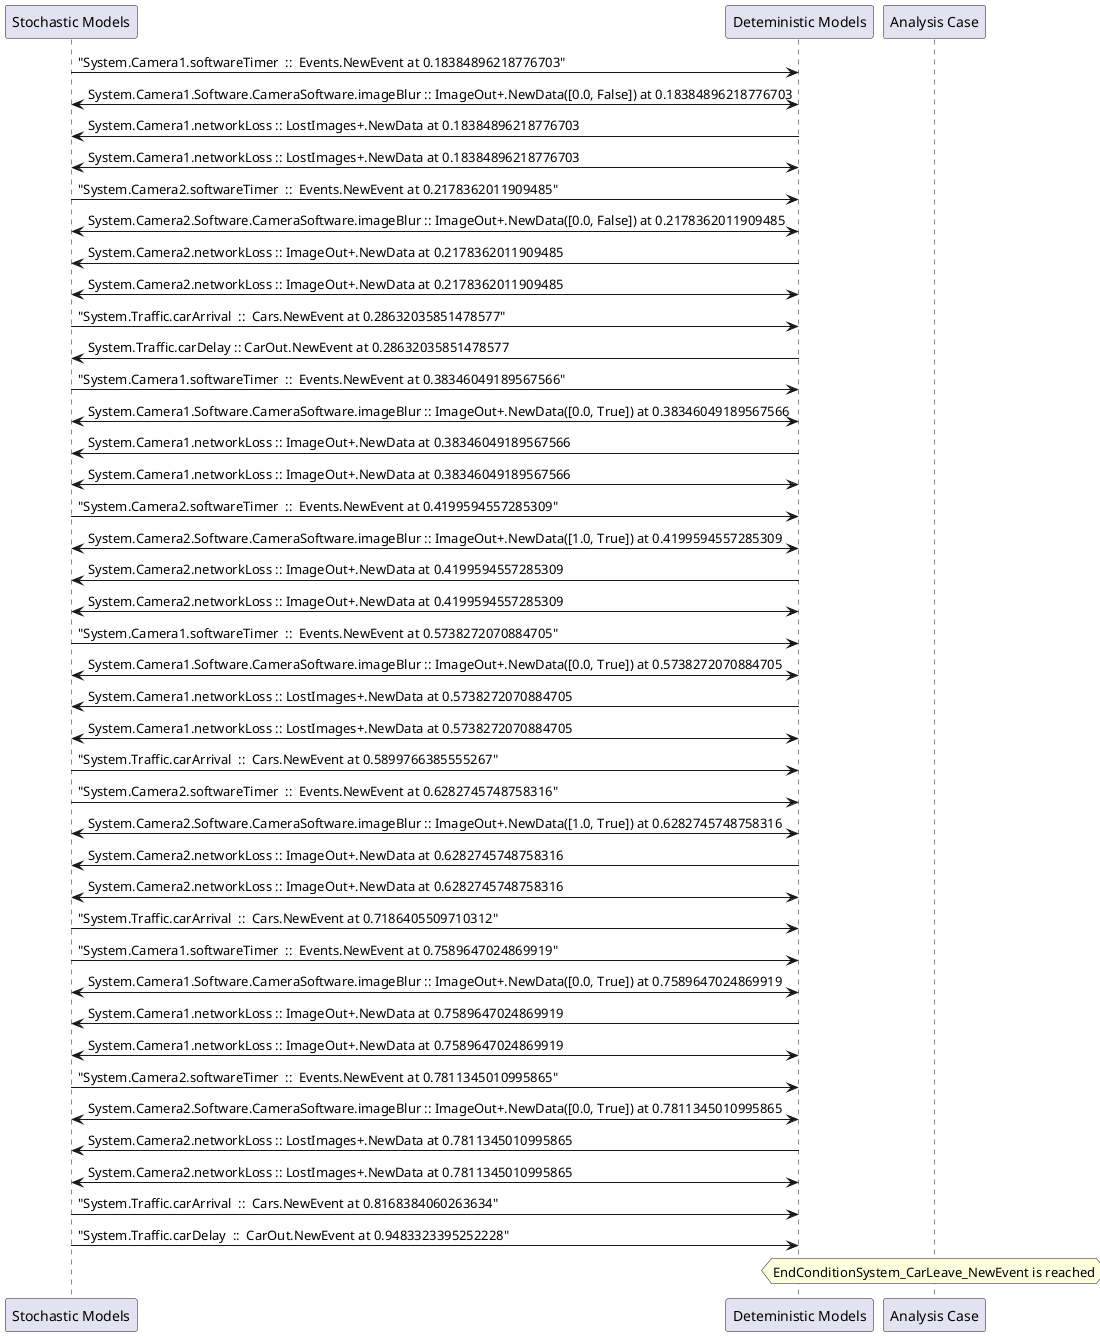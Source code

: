 
	@startuml
	participant "Stochastic Models" as stochmodel
	participant "Deteministic Models" as detmodel
	participant "Analysis Case" as analysis
	{21879_stop} stochmodel -> detmodel : "System.Camera1.softwareTimer  ::  Events.NewEvent at 0.18384896218776703"
detmodel <-> stochmodel : System.Camera1.Software.CameraSoftware.imageBlur :: ImageOut+.NewData([0.0, False]) at 0.18384896218776703
detmodel -> stochmodel : System.Camera1.networkLoss :: LostImages+.NewData at 0.18384896218776703
detmodel <-> stochmodel : System.Camera1.networkLoss :: LostImages+.NewData at 0.18384896218776703
{21895_stop} stochmodel -> detmodel : "System.Camera2.softwareTimer  ::  Events.NewEvent at 0.2178362011909485"
detmodel <-> stochmodel : System.Camera2.Software.CameraSoftware.imageBlur :: ImageOut+.NewData([0.0, False]) at 0.2178362011909485
detmodel -> stochmodel : System.Camera2.networkLoss :: ImageOut+.NewData at 0.2178362011909485
detmodel <-> stochmodel : System.Camera2.networkLoss :: ImageOut+.NewData at 0.2178362011909485
{21911_stop} stochmodel -> detmodel : "System.Traffic.carArrival  ::  Cars.NewEvent at 0.28632035851478577"
{21923_start} detmodel -> stochmodel : System.Traffic.carDelay :: CarOut.NewEvent at 0.28632035851478577
{21880_stop} stochmodel -> detmodel : "System.Camera1.softwareTimer  ::  Events.NewEvent at 0.38346049189567566"
detmodel <-> stochmodel : System.Camera1.Software.CameraSoftware.imageBlur :: ImageOut+.NewData([0.0, True]) at 0.38346049189567566
detmodel -> stochmodel : System.Camera1.networkLoss :: ImageOut+.NewData at 0.38346049189567566
detmodel <-> stochmodel : System.Camera1.networkLoss :: ImageOut+.NewData at 0.38346049189567566
{21896_stop} stochmodel -> detmodel : "System.Camera2.softwareTimer  ::  Events.NewEvent at 0.4199594557285309"
detmodel <-> stochmodel : System.Camera2.Software.CameraSoftware.imageBlur :: ImageOut+.NewData([1.0, True]) at 0.4199594557285309
detmodel -> stochmodel : System.Camera2.networkLoss :: ImageOut+.NewData at 0.4199594557285309
detmodel <-> stochmodel : System.Camera2.networkLoss :: ImageOut+.NewData at 0.4199594557285309
{21881_stop} stochmodel -> detmodel : "System.Camera1.softwareTimer  ::  Events.NewEvent at 0.5738272070884705"
detmodel <-> stochmodel : System.Camera1.Software.CameraSoftware.imageBlur :: ImageOut+.NewData([0.0, True]) at 0.5738272070884705
detmodel -> stochmodel : System.Camera1.networkLoss :: LostImages+.NewData at 0.5738272070884705
detmodel <-> stochmodel : System.Camera1.networkLoss :: LostImages+.NewData at 0.5738272070884705
{21912_stop} stochmodel -> detmodel : "System.Traffic.carArrival  ::  Cars.NewEvent at 0.5899766385555267"
{21897_stop} stochmodel -> detmodel : "System.Camera2.softwareTimer  ::  Events.NewEvent at 0.6282745748758316"
detmodel <-> stochmodel : System.Camera2.Software.CameraSoftware.imageBlur :: ImageOut+.NewData([1.0, True]) at 0.6282745748758316
detmodel -> stochmodel : System.Camera2.networkLoss :: ImageOut+.NewData at 0.6282745748758316
detmodel <-> stochmodel : System.Camera2.networkLoss :: ImageOut+.NewData at 0.6282745748758316
{21913_stop} stochmodel -> detmodel : "System.Traffic.carArrival  ::  Cars.NewEvent at 0.7186405509710312"
{21882_stop} stochmodel -> detmodel : "System.Camera1.softwareTimer  ::  Events.NewEvent at 0.7589647024869919"
detmodel <-> stochmodel : System.Camera1.Software.CameraSoftware.imageBlur :: ImageOut+.NewData([0.0, True]) at 0.7589647024869919
detmodel -> stochmodel : System.Camera1.networkLoss :: ImageOut+.NewData at 0.7589647024869919
detmodel <-> stochmodel : System.Camera1.networkLoss :: ImageOut+.NewData at 0.7589647024869919
{21898_stop} stochmodel -> detmodel : "System.Camera2.softwareTimer  ::  Events.NewEvent at 0.7811345010995865"
detmodel <-> stochmodel : System.Camera2.Software.CameraSoftware.imageBlur :: ImageOut+.NewData([0.0, True]) at 0.7811345010995865
detmodel -> stochmodel : System.Camera2.networkLoss :: LostImages+.NewData at 0.7811345010995865
detmodel <-> stochmodel : System.Camera2.networkLoss :: LostImages+.NewData at 0.7811345010995865
{21914_stop} stochmodel -> detmodel : "System.Traffic.carArrival  ::  Cars.NewEvent at 0.8168384060263634"
{21923_stop} stochmodel -> detmodel : "System.Traffic.carDelay  ::  CarOut.NewEvent at 0.9483323395252228"
{21923_start} <-> {21923_stop} : delay
hnote over analysis 
EndConditionSystem_CarLeave_NewEvent is reached
endnote
@enduml